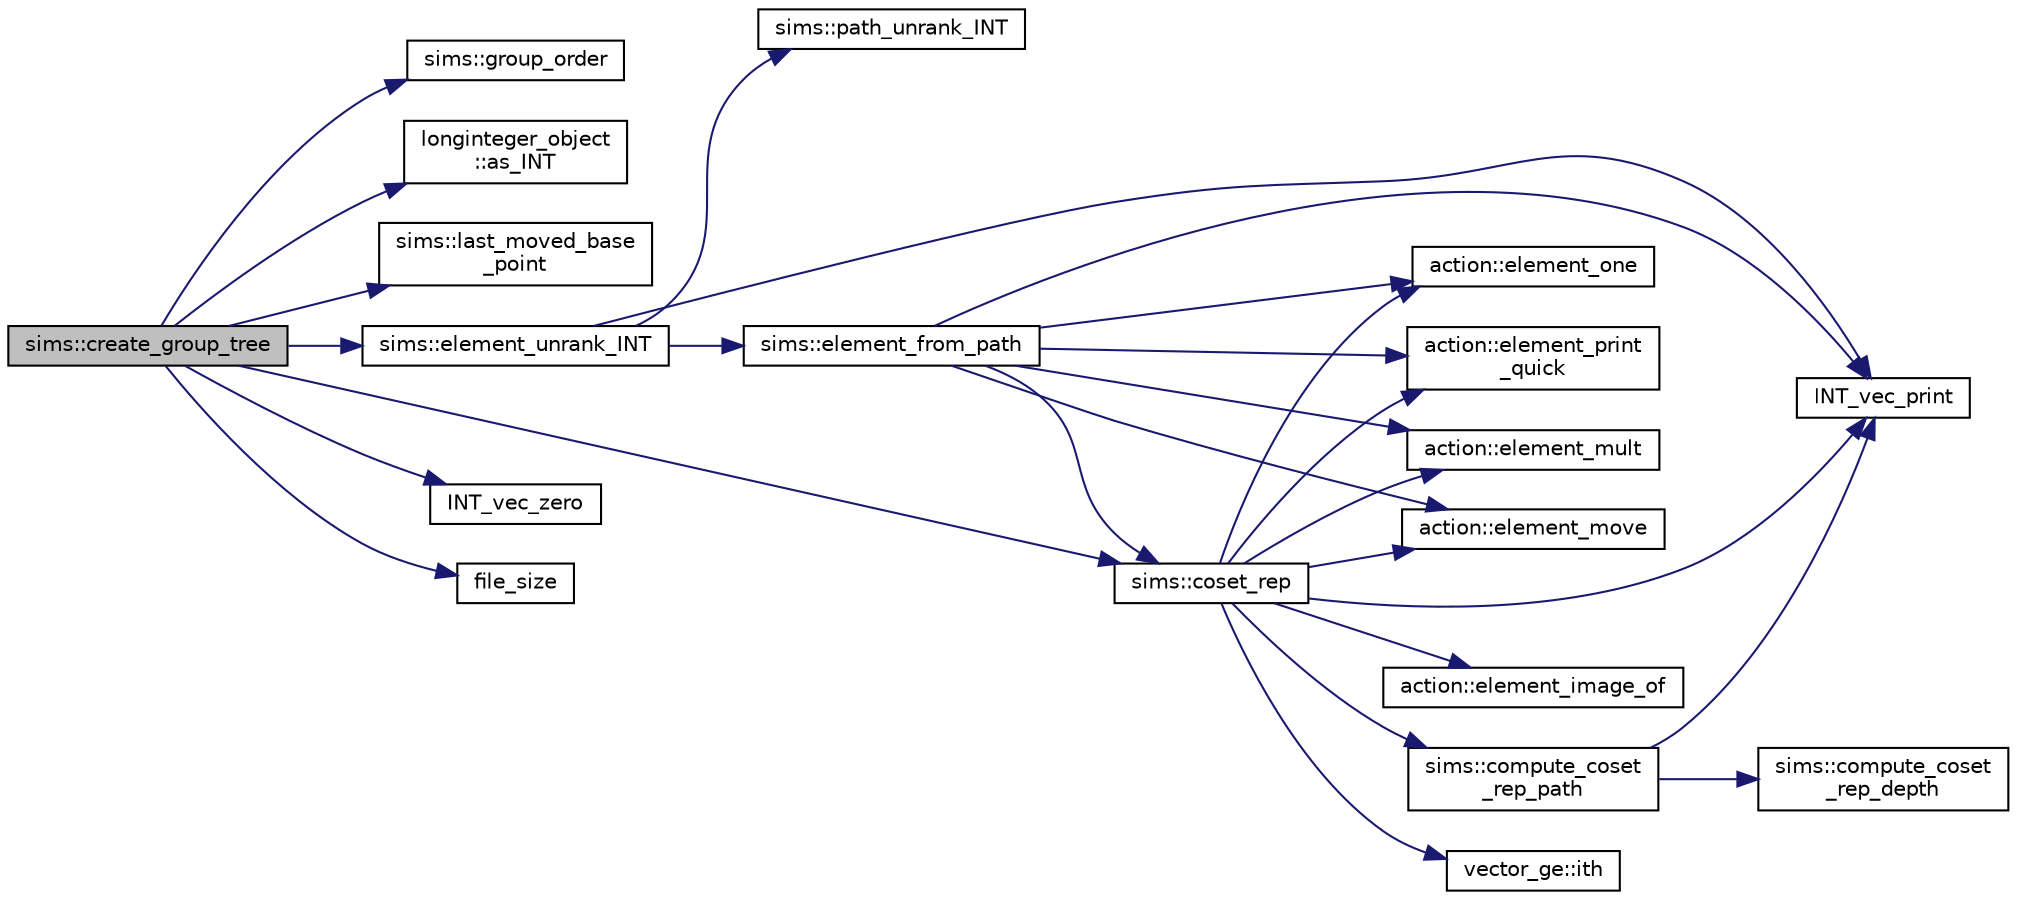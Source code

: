digraph "sims::create_group_tree"
{
  edge [fontname="Helvetica",fontsize="10",labelfontname="Helvetica",labelfontsize="10"];
  node [fontname="Helvetica",fontsize="10",shape=record];
  rankdir="LR";
  Node2848 [label="sims::create_group_tree",height=0.2,width=0.4,color="black", fillcolor="grey75", style="filled", fontcolor="black"];
  Node2848 -> Node2849 [color="midnightblue",fontsize="10",style="solid",fontname="Helvetica"];
  Node2849 [label="sims::group_order",height=0.2,width=0.4,color="black", fillcolor="white", style="filled",URL="$d9/df3/classsims.html#aa442445175656570fa35febbe790efad"];
  Node2848 -> Node2850 [color="midnightblue",fontsize="10",style="solid",fontname="Helvetica"];
  Node2850 [label="longinteger_object\l::as_INT",height=0.2,width=0.4,color="black", fillcolor="white", style="filled",URL="$dd/d7e/classlonginteger__object.html#afb992d4679a6741acc63c8bcba27971e"];
  Node2848 -> Node2851 [color="midnightblue",fontsize="10",style="solid",fontname="Helvetica"];
  Node2851 [label="sims::last_moved_base\l_point",height=0.2,width=0.4,color="black", fillcolor="white", style="filled",URL="$d9/df3/classsims.html#ab7549d6212df09ad5fdcc8b5edbe8806"];
  Node2848 -> Node2852 [color="midnightblue",fontsize="10",style="solid",fontname="Helvetica"];
  Node2852 [label="sims::element_unrank_INT",height=0.2,width=0.4,color="black", fillcolor="white", style="filled",URL="$d9/df3/classsims.html#a435d84bb7bf7292f14593b2a4344151f"];
  Node2852 -> Node2853 [color="midnightblue",fontsize="10",style="solid",fontname="Helvetica"];
  Node2853 [label="sims::path_unrank_INT",height=0.2,width=0.4,color="black", fillcolor="white", style="filled",URL="$d9/df3/classsims.html#a8ae2ffa971c2aac809d83c18e4e91926"];
  Node2852 -> Node2854 [color="midnightblue",fontsize="10",style="solid",fontname="Helvetica"];
  Node2854 [label="INT_vec_print",height=0.2,width=0.4,color="black", fillcolor="white", style="filled",URL="$df/dbf/sajeeb_8_c.html#a79a5901af0b47dd0d694109543c027fe"];
  Node2852 -> Node2855 [color="midnightblue",fontsize="10",style="solid",fontname="Helvetica"];
  Node2855 [label="sims::element_from_path",height=0.2,width=0.4,color="black", fillcolor="white", style="filled",URL="$d9/df3/classsims.html#a4a9bc25b1b8e61ba34d6d3d9f9fb8ab8"];
  Node2855 -> Node2854 [color="midnightblue",fontsize="10",style="solid",fontname="Helvetica"];
  Node2855 -> Node2856 [color="midnightblue",fontsize="10",style="solid",fontname="Helvetica"];
  Node2856 [label="action::element_one",height=0.2,width=0.4,color="black", fillcolor="white", style="filled",URL="$d2/d86/classaction.html#a780a105daf04d6d1fe7e2f63b3c88e3b"];
  Node2855 -> Node2857 [color="midnightblue",fontsize="10",style="solid",fontname="Helvetica"];
  Node2857 [label="sims::coset_rep",height=0.2,width=0.4,color="black", fillcolor="white", style="filled",URL="$d9/df3/classsims.html#a3d669dba4d005cd2399388f27f44cd04"];
  Node2857 -> Node2858 [color="midnightblue",fontsize="10",style="solid",fontname="Helvetica"];
  Node2858 [label="sims::compute_coset\l_rep_path",height=0.2,width=0.4,color="black", fillcolor="white", style="filled",URL="$d9/df3/classsims.html#a22a53a24eb86dcfe54cb3588776a4d96"];
  Node2858 -> Node2859 [color="midnightblue",fontsize="10",style="solid",fontname="Helvetica"];
  Node2859 [label="sims::compute_coset\l_rep_depth",height=0.2,width=0.4,color="black", fillcolor="white", style="filled",URL="$d9/df3/classsims.html#abfeb782bd253f1df5253486afb120f6f"];
  Node2858 -> Node2854 [color="midnightblue",fontsize="10",style="solid",fontname="Helvetica"];
  Node2857 -> Node2854 [color="midnightblue",fontsize="10",style="solid",fontname="Helvetica"];
  Node2857 -> Node2856 [color="midnightblue",fontsize="10",style="solid",fontname="Helvetica"];
  Node2857 -> Node2860 [color="midnightblue",fontsize="10",style="solid",fontname="Helvetica"];
  Node2860 [label="vector_ge::ith",height=0.2,width=0.4,color="black", fillcolor="white", style="filled",URL="$d4/d6e/classvector__ge.html#a1ff002e8b746a9beb119d57dcd4a15ff"];
  Node2857 -> Node2861 [color="midnightblue",fontsize="10",style="solid",fontname="Helvetica"];
  Node2861 [label="action::element_print\l_quick",height=0.2,width=0.4,color="black", fillcolor="white", style="filled",URL="$d2/d86/classaction.html#a4844680cf6750396f76494a28655265b"];
  Node2857 -> Node2862 [color="midnightblue",fontsize="10",style="solid",fontname="Helvetica"];
  Node2862 [label="action::element_mult",height=0.2,width=0.4,color="black", fillcolor="white", style="filled",URL="$d2/d86/classaction.html#ae9e36b2cae1f0f7bd7144097fa9a34b3"];
  Node2857 -> Node2863 [color="midnightblue",fontsize="10",style="solid",fontname="Helvetica"];
  Node2863 [label="action::element_move",height=0.2,width=0.4,color="black", fillcolor="white", style="filled",URL="$d2/d86/classaction.html#a550947491bbb534d3d7951f50198a874"];
  Node2857 -> Node2864 [color="midnightblue",fontsize="10",style="solid",fontname="Helvetica"];
  Node2864 [label="action::element_image_of",height=0.2,width=0.4,color="black", fillcolor="white", style="filled",URL="$d2/d86/classaction.html#ae09559d4537a048fc860f8a74a31393d"];
  Node2855 -> Node2861 [color="midnightblue",fontsize="10",style="solid",fontname="Helvetica"];
  Node2855 -> Node2862 [color="midnightblue",fontsize="10",style="solid",fontname="Helvetica"];
  Node2855 -> Node2863 [color="midnightblue",fontsize="10",style="solid",fontname="Helvetica"];
  Node2848 -> Node2857 [color="midnightblue",fontsize="10",style="solid",fontname="Helvetica"];
  Node2848 -> Node2865 [color="midnightblue",fontsize="10",style="solid",fontname="Helvetica"];
  Node2865 [label="INT_vec_zero",height=0.2,width=0.4,color="black", fillcolor="white", style="filled",URL="$df/dbf/sajeeb_8_c.html#aa8c9c7977203577026080f546fe4980f"];
  Node2848 -> Node2866 [color="midnightblue",fontsize="10",style="solid",fontname="Helvetica"];
  Node2866 [label="file_size",height=0.2,width=0.4,color="black", fillcolor="white", style="filled",URL="$df/dbf/sajeeb_8_c.html#a5c37cf5785204b6e9adf647dc14d0e50"];
}
